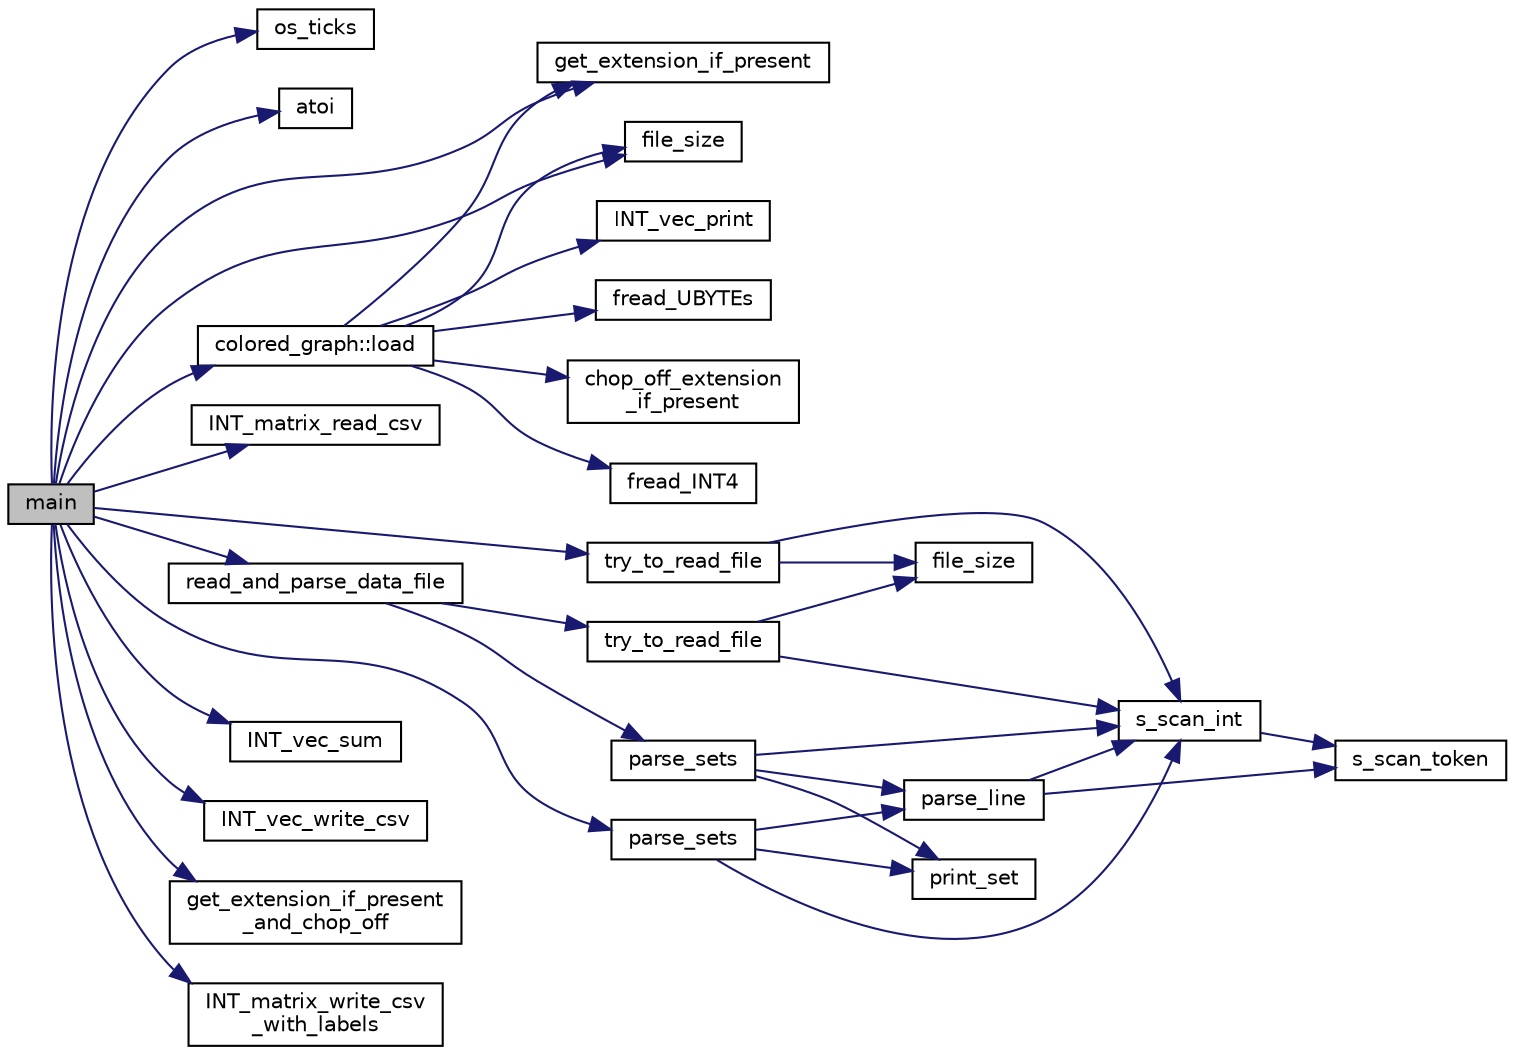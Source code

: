 digraph "main"
{
  edge [fontname="Helvetica",fontsize="10",labelfontname="Helvetica",labelfontsize="10"];
  node [fontname="Helvetica",fontsize="10",shape=record];
  rankdir="LR";
  Node3 [label="main",height=0.2,width=0.4,color="black", fillcolor="grey75", style="filled", fontcolor="black"];
  Node3 -> Node4 [color="midnightblue",fontsize="10",style="solid",fontname="Helvetica"];
  Node4 [label="os_ticks",height=0.2,width=0.4,color="black", fillcolor="white", style="filled",URL="$d5/db4/io__and__os_8h.html#a3da6d2b09e35d569adb7101dffcb5224"];
  Node3 -> Node5 [color="midnightblue",fontsize="10",style="solid",fontname="Helvetica"];
  Node5 [label="atoi",height=0.2,width=0.4,color="black", fillcolor="white", style="filled",URL="$d9/d60/discreta_8h.html#ad0ac71cbcb495289e474437d6b7d7fac"];
  Node3 -> Node6 [color="midnightblue",fontsize="10",style="solid",fontname="Helvetica"];
  Node6 [label="get_extension_if_present",height=0.2,width=0.4,color="black", fillcolor="white", style="filled",URL="$df/dbf/sajeeb_8_c.html#a737197cad3c39e9690cbc9931edcba6b"];
  Node3 -> Node7 [color="midnightblue",fontsize="10",style="solid",fontname="Helvetica"];
  Node7 [label="colored_graph::load",height=0.2,width=0.4,color="black", fillcolor="white", style="filled",URL="$dc/de2/classcolored__graph.html#aa777bb4ea083ac13058d746d63c7f128"];
  Node7 -> Node8 [color="midnightblue",fontsize="10",style="solid",fontname="Helvetica"];
  Node8 [label="file_size",height=0.2,width=0.4,color="black", fillcolor="white", style="filled",URL="$df/dbf/sajeeb_8_c.html#a5c37cf5785204b6e9adf647dc14d0e50"];
  Node7 -> Node6 [color="midnightblue",fontsize="10",style="solid",fontname="Helvetica"];
  Node7 -> Node9 [color="midnightblue",fontsize="10",style="solid",fontname="Helvetica"];
  Node9 [label="chop_off_extension\l_if_present",height=0.2,width=0.4,color="black", fillcolor="white", style="filled",URL="$df/dbf/sajeeb_8_c.html#a9ca43842b56cb96c492a4b2d285a6864"];
  Node7 -> Node10 [color="midnightblue",fontsize="10",style="solid",fontname="Helvetica"];
  Node10 [label="fread_INT4",height=0.2,width=0.4,color="black", fillcolor="white", style="filled",URL="$df/dbf/sajeeb_8_c.html#a885df02c08251c103e985ef1d7159014"];
  Node7 -> Node11 [color="midnightblue",fontsize="10",style="solid",fontname="Helvetica"];
  Node11 [label="INT_vec_print",height=0.2,width=0.4,color="black", fillcolor="white", style="filled",URL="$df/dbf/sajeeb_8_c.html#a79a5901af0b47dd0d694109543c027fe"];
  Node7 -> Node12 [color="midnightblue",fontsize="10",style="solid",fontname="Helvetica"];
  Node12 [label="fread_UBYTEs",height=0.2,width=0.4,color="black", fillcolor="white", style="filled",URL="$df/dbf/sajeeb_8_c.html#ae19b6716e6272928adcd469b05632bdb"];
  Node3 -> Node13 [color="midnightblue",fontsize="10",style="solid",fontname="Helvetica"];
  Node13 [label="INT_matrix_read_csv",height=0.2,width=0.4,color="black", fillcolor="white", style="filled",URL="$d5/db4/io__and__os_8h.html#aac568740f8144e9f3aa010add972f552"];
  Node3 -> Node14 [color="midnightblue",fontsize="10",style="solid",fontname="Helvetica"];
  Node14 [label="read_and_parse_data_file",height=0.2,width=0.4,color="black", fillcolor="white", style="filled",URL="$d5/db4/io__and__os_8h.html#aa4d6668fcc58f40de7a3b75adf1e8af0"];
  Node14 -> Node15 [color="midnightblue",fontsize="10",style="solid",fontname="Helvetica"];
  Node15 [label="try_to_read_file",height=0.2,width=0.4,color="black", fillcolor="white", style="filled",URL="$d4/d74/util_8_c.html#a1097b6ad7e39d3771b7e6a2fcb9326e9"];
  Node15 -> Node16 [color="midnightblue",fontsize="10",style="solid",fontname="Helvetica"];
  Node16 [label="file_size",height=0.2,width=0.4,color="black", fillcolor="white", style="filled",URL="$d4/d74/util_8_c.html#a5c37cf5785204b6e9adf647dc14d0e50"];
  Node15 -> Node17 [color="midnightblue",fontsize="10",style="solid",fontname="Helvetica"];
  Node17 [label="s_scan_int",height=0.2,width=0.4,color="black", fillcolor="white", style="filled",URL="$d4/d74/util_8_c.html#ab43cab8ae063700a2fc82113b69eea5f"];
  Node17 -> Node18 [color="midnightblue",fontsize="10",style="solid",fontname="Helvetica"];
  Node18 [label="s_scan_token",height=0.2,width=0.4,color="black", fillcolor="white", style="filled",URL="$d4/d74/util_8_c.html#a8d1a4ad92d09138f7a1a7e389469ed45"];
  Node14 -> Node19 [color="midnightblue",fontsize="10",style="solid",fontname="Helvetica"];
  Node19 [label="parse_sets",height=0.2,width=0.4,color="black", fillcolor="white", style="filled",URL="$d4/d74/util_8_c.html#a1612628db54b7daaa67b440f2343b240"];
  Node19 -> Node17 [color="midnightblue",fontsize="10",style="solid",fontname="Helvetica"];
  Node19 -> Node20 [color="midnightblue",fontsize="10",style="solid",fontname="Helvetica"];
  Node20 [label="parse_line",height=0.2,width=0.4,color="black", fillcolor="white", style="filled",URL="$d4/d74/util_8_c.html#a19b7001c6d761d06e3aa469ad260c9de"];
  Node20 -> Node17 [color="midnightblue",fontsize="10",style="solid",fontname="Helvetica"];
  Node20 -> Node18 [color="midnightblue",fontsize="10",style="solid",fontname="Helvetica"];
  Node19 -> Node21 [color="midnightblue",fontsize="10",style="solid",fontname="Helvetica"];
  Node21 [label="print_set",height=0.2,width=0.4,color="black", fillcolor="white", style="filled",URL="$d4/d74/util_8_c.html#a5cfa0b8a752874778b8fee3739ddaa1c"];
  Node3 -> Node22 [color="midnightblue",fontsize="10",style="solid",fontname="Helvetica"];
  Node22 [label="try_to_read_file",height=0.2,width=0.4,color="black", fillcolor="white", style="filled",URL="$d5/db4/io__and__os_8h.html#a1097b6ad7e39d3771b7e6a2fcb9326e9"];
  Node22 -> Node16 [color="midnightblue",fontsize="10",style="solid",fontname="Helvetica"];
  Node22 -> Node17 [color="midnightblue",fontsize="10",style="solid",fontname="Helvetica"];
  Node3 -> Node23 [color="midnightblue",fontsize="10",style="solid",fontname="Helvetica"];
  Node23 [label="parse_sets",height=0.2,width=0.4,color="black", fillcolor="white", style="filled",URL="$d5/db4/io__and__os_8h.html#a1612628db54b7daaa67b440f2343b240"];
  Node23 -> Node17 [color="midnightblue",fontsize="10",style="solid",fontname="Helvetica"];
  Node23 -> Node20 [color="midnightblue",fontsize="10",style="solid",fontname="Helvetica"];
  Node23 -> Node21 [color="midnightblue",fontsize="10",style="solid",fontname="Helvetica"];
  Node3 -> Node24 [color="midnightblue",fontsize="10",style="solid",fontname="Helvetica"];
  Node24 [label="INT_vec_sum",height=0.2,width=0.4,color="black", fillcolor="white", style="filled",URL="$df/df4/collect_8_c.html#ae44478cc29bfb1ff7aafaca954e2a83e"];
  Node3 -> Node25 [color="midnightblue",fontsize="10",style="solid",fontname="Helvetica"];
  Node25 [label="INT_vec_write_csv",height=0.2,width=0.4,color="black", fillcolor="white", style="filled",URL="$d5/db4/io__and__os_8h.html#af2e3e8931ad88b6499ced61caac79240"];
  Node3 -> Node8 [color="midnightblue",fontsize="10",style="solid",fontname="Helvetica"];
  Node3 -> Node26 [color="midnightblue",fontsize="10",style="solid",fontname="Helvetica"];
  Node26 [label="get_extension_if_present\l_and_chop_off",height=0.2,width=0.4,color="black", fillcolor="white", style="filled",URL="$d5/db4/io__and__os_8h.html#a1086ebb44620ed4a46cd3cac878a11e2"];
  Node3 -> Node27 [color="midnightblue",fontsize="10",style="solid",fontname="Helvetica"];
  Node27 [label="INT_matrix_write_csv\l_with_labels",height=0.2,width=0.4,color="black", fillcolor="white", style="filled",URL="$d5/db4/io__and__os_8h.html#a0391196b8acb0da63b9978f05b3f3b49"];
}
